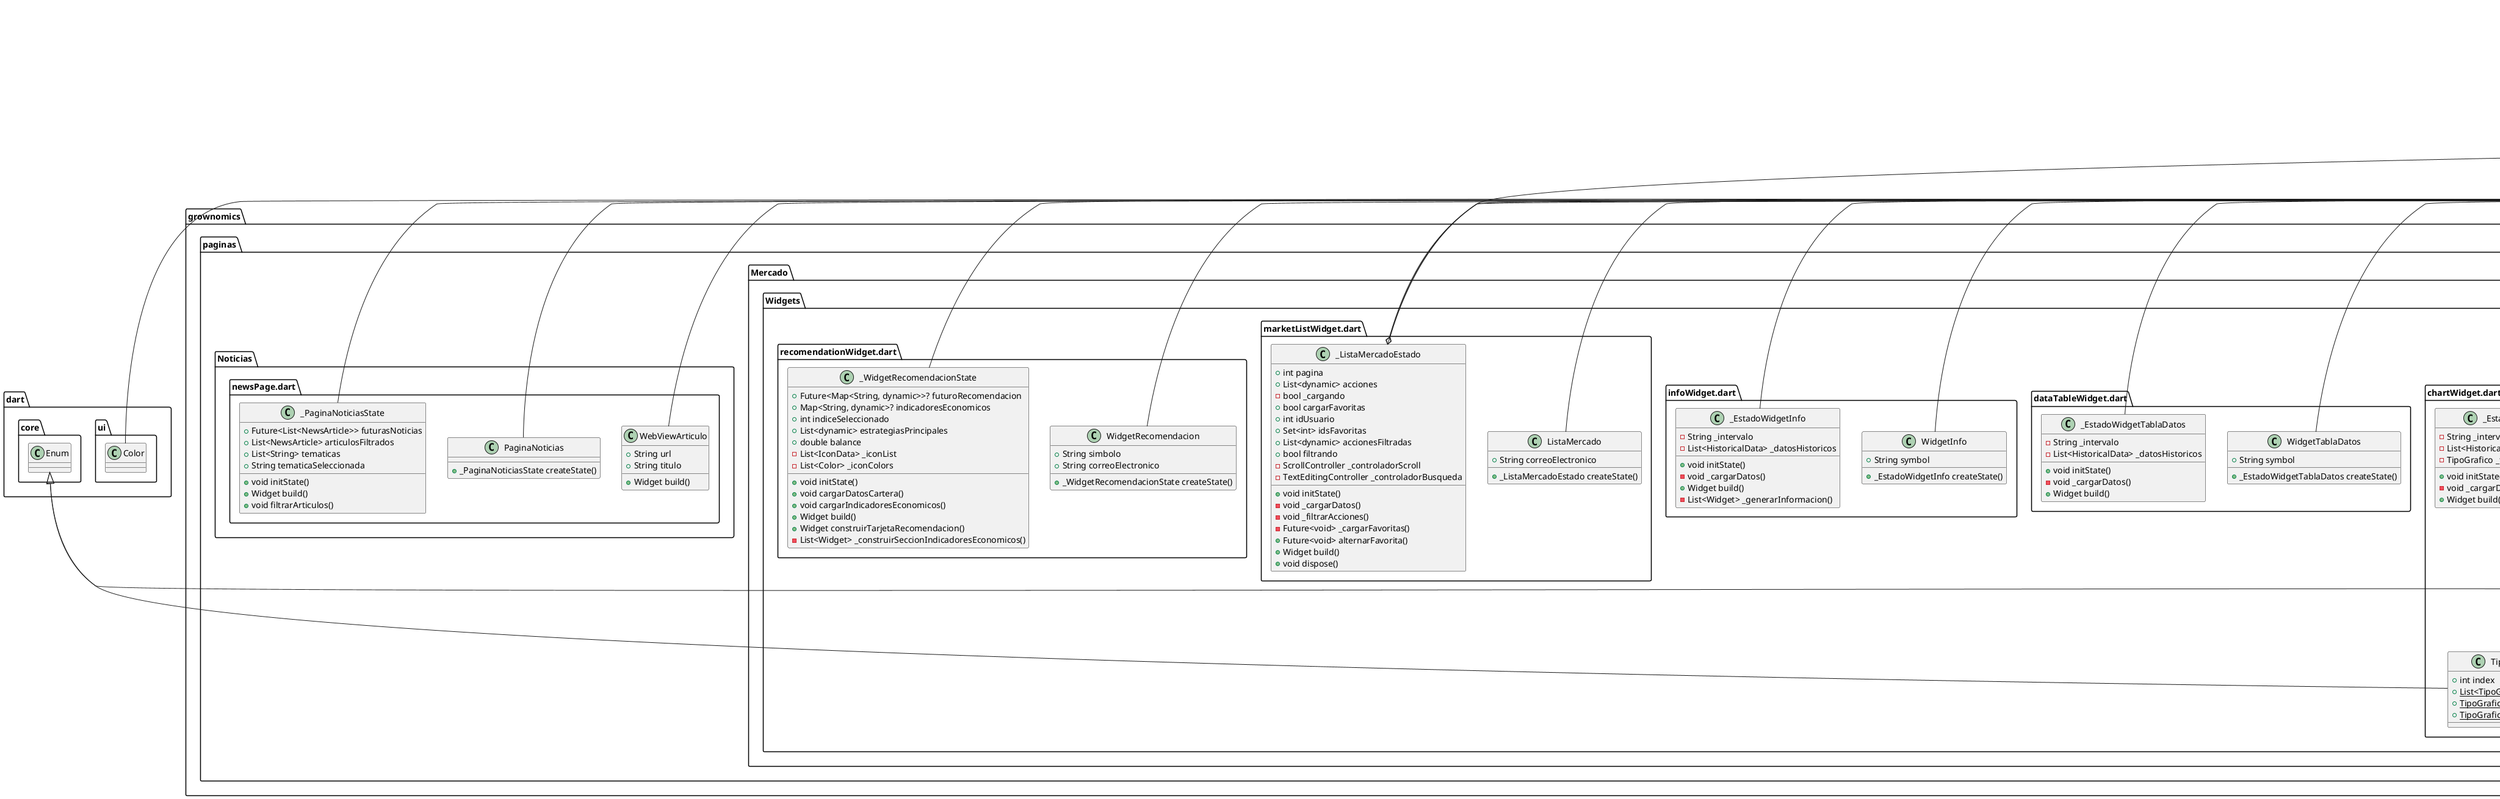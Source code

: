 @startuml
set namespaceSeparator ::

class "grownomics::loadingPage.dart::PaginaCarga" {
  +_PaginaCargaState createState()
}

"flutter::src::widgets::framework.dart::StatefulWidget" <|-- "grownomics::loadingPage.dart::PaginaCarga"

class "grownomics::loadingPage.dart::_PaginaCargaState" {
  +void initState()
  +void inicializar()
  +Widget build()
}

"flutter::src::widgets::framework.dart::State" <|-- "grownomics::loadingPage.dart::_PaginaCargaState"

class "grownomics::logins::loginPage.dart::PaginaInicioSesion" {
  +_PaginaInicioSesionState createState()
}

"flutter::src::widgets::framework.dart::StatefulWidget" <|-- "grownomics::logins::loginPage.dart::PaginaInicioSesion"

class "grownomics::logins::loginPage.dart::_PaginaInicioSesionState" {
  -TextEditingController _controladorCorreo
  -TextEditingController _controladorContrasena
  -bool _estaRecordado
  +Widget build()
}

"grownomics::logins::loginPage.dart::_PaginaInicioSesionState" o-- "flutter::src::widgets::editable_text.dart::TextEditingController"
"flutter::src::widgets::framework.dart::State" <|-- "grownomics::logins::loginPage.dart::_PaginaInicioSesionState"

class "grownomics::logins::registerPage.dart::PaginaRegistro" {
  +_PaginaRegistroState createState()
}

"flutter::src::widgets::framework.dart::StatefulWidget" <|-- "grownomics::logins::registerPage.dart::PaginaRegistro"

class "grownomics::logins::registerPage.dart::_PaginaRegistroState" {
  -TextEditingController _controladorNombre
  -TextEditingController _controladorApellido
  -TextEditingController _controladorCorreo
  -TextEditingController _controladorContrasena
  +Widget build()
}

"grownomics::logins::registerPage.dart::_PaginaRegistroState" o-- "flutter::src::widgets::editable_text.dart::TextEditingController"
"flutter::src::widgets::framework.dart::State" <|-- "grownomics::logins::registerPage.dart::_PaginaRegistroState"

class "grownomics::logins::welcomePage.dart::PaginaBienvenida" {
  +_PaginaBienvenidaState createState()
}

"flutter::src::widgets::framework.dart::StatefulWidget" <|-- "grownomics::logins::welcomePage.dart::PaginaBienvenida"

class "grownomics::logins::welcomePage.dart::_PaginaBienvenidaState" {
  +Widget build()
}

"flutter::src::widgets::framework.dart::State" <|-- "grownomics::logins::welcomePage.dart::_PaginaBienvenidaState"

class "grownomics::main.dart::MyApp" {
  +Widget build()
}

"flutter::src::widgets::framework.dart::StatelessWidget" <|-- "grownomics::main.dart::MyApp"      

class "grownomics::modelos::HistoricalData.dart::HistoricalData" {
  +DateTime date
  +double open
  +double close
  +double high
  +double low
  +double volume
}

class "grownomics::modelos::newsArticle.dart::NewsArticle" {
  +String title
  +String description
  +String urlToImage
  +String articleUrl
}

class "grownomics::modelos::Operacion.dart::Operacion" {
  +String action
  +double amount
  +DateTime date
}

class "grownomics::paginas::Aprendizaje::learnDetailsPage.dart::PaginaDetallesAprendizaje" {      
  +String title
  +String description
  +Widget build()
}

"flutter::src::widgets::framework.dart::StatelessWidget" <|-- "grownomics::paginas::Aprendizaje::learnDetailsPage.dart::PaginaDetallesAprendizaje"

class "grownomics::paginas::Aprendizaje::learnPage.dart::PaginaAprendizaje" {
  +_PaginaAprendizajeState createState()
}

"flutter::src::widgets::framework.dart::StatefulWidget" <|-- "grownomics::paginas::Aprendizaje::learnPage.dart::PaginaAprendizaje"

class "grownomics::paginas::Aprendizaje::learnPage.dart::_PaginaAprendizajeState" {
  +List<String> tematicas
  +String? tematicaSeleccionada
  +void initState()
  +Widget build()
  -List<Widget> _buildArticulosList()
}

"flutter::src::widgets::framework.dart::State" <|-- "grownomics::paginas::Aprendizaje::learnPage.dart::_PaginaAprendizajeState"

class "grownomics::paginas::Cartera::portfolioPage.dart::PaginaCartera" {
  +String userEmail
  +_PaginaCarteraState createState()
}

"flutter::src::widgets::framework.dart::StatefulWidget" <|-- "grownomics::paginas::Cartera::portfolioPage.dart::PaginaCartera"

class "grownomics::paginas::Cartera::portfolioPage.dart::_PaginaCarteraState" {
  +double balance
  +double beneficio
  +int totalTransacciones
  +double totalDepositado
  +double totalRetirado
  +List<String> transactions
  +void initState()
  +void cargarDatosCartera()
  +Widget build()
}

"flutter::src::widgets::framework.dart::State" <|-- "grownomics::paginas::Cartera::portfolioPage.dart::_PaginaCarteraState"

class "grownomics::paginas::Cartera::transactionsPage.dart::PaginaTransaccion" {
  +String userEmail
  +_PaginaTransaccionState createState()
}

"flutter::src::widgets::framework.dart::StatefulWidget" <|-- "grownomics::paginas::Cartera::transactionsPage.dart::PaginaTransaccion"

class "grownomics::paginas::Cartera::transactionsPage.dart::_PaginaTransaccionState" {
  -Future<List<dynamic>> _transaccionesFuturas
  +void initState()
  +Widget build()
}

"flutter::src::widgets::framework.dart::State" <|-- "grownomics::paginas::Cartera::transactionsPage.dart::_PaginaTransaccionState"

class "grownomics::paginas::Cartera::widgets::balanceHistoryWidget.dart::HistorialWidget" {       
  +String userEmail
  +_HistorialWidgetState createState()
}

"flutter::src::widgets::framework.dart::StatefulWidget" <|-- "grownomics::paginas::Cartera::widgets::balanceHistoryWidget.dart::HistorialWidget"

class "grownomics::paginas::Cartera::widgets::balanceHistoryWidget.dart::_HistorialWidgetState" { 
  -String _interval
  +void initState()
  +Widget build()
  -Widget _buildChart()
}

"flutter::src::widgets::framework.dart::State" <|-- "grownomics::paginas::Cartera::widgets::balanceHistoryWidget.dart::_HistorialWidgetState"

class "grownomics::paginas::Cartera::widgets::profileCardWidget.dart::DatosPerfilCard" {
  +double balance
  +double beneficio
  +double totalDepositado
  +double totalRetirado
  +int totalTransacciones
  +String userEmail
  +Function onReload
  +_DatosPerfilCardState createState()
}

"flutter::src::widgets::framework.dart::StatefulWidget" <|-- "grownomics::paginas::Cartera::widgets::profileCardWidget.dart::DatosPerfilCard"

class "grownomics::paginas::Cartera::widgets::profileCardWidget.dart::_DatosPerfilCardState" {    
  -void _mostrarDialogoOperacion()
  +Widget build()
}

"flutter::src::widgets::framework.dart::State" <|-- "grownomics::paginas::Cartera::widgets::profileCardWidget.dart::_DatosPerfilCardState"

class "grownomics::paginas::Cartera::widgets::profileCardWidget.dart::InfoRow" {
  +String title
  +String value
  +Widget build()
}

"flutter::src::widgets::framework.dart::StatelessWidget" <|-- "grownomics::paginas::Cartera::widgets::profileCardWidget.dart::InfoRow"

class "grownomics::paginas::Cartera::widgets::transactionListWidget.dart::ListaTransaccionWidget" {
  +String userEmail
  +_ListaTransaccionWidgetState createState()
}

"flutter::src::widgets::framework.dart::StatefulWidget" <|-- "grownomics::paginas::Cartera::widgets::transactionListWidget.dart::ListaTransaccionWidget"

class "grownomics::paginas::Cartera::widgets::transactionListWidget.dart::_ListaTransaccionWidgetState" {
  -Future<List<dynamic>> _transaccionesFuturas
  +void initState()
  +Widget build()
}

"flutter::src::widgets::framework.dart::State" <|-- "grownomics::paginas::Cartera::widgets::transactionListWidget.dart::_ListaTransaccionWidgetState"

class "grownomics::paginas::Configuracion::configPage.dart::PaginaConfiguracion" {
  +String userEmail
  +String nombre
  +String apellido
  +_PaginaConfiguracionState createState()
}

"flutter::src::widgets::framework.dart::StatefulWidget" <|-- "grownomics::paginas::Configuracion::configPage.dart::PaginaConfiguracion"

class "grownomics::paginas::Configuracion::configPage.dart::_PaginaConfiguracionState" {
  -bool _notificacionesActivadas
  -bool _modoOscuroActivado
  +Widget build()
}

"flutter::src::widgets::framework.dart::State" <|-- "grownomics::paginas::Configuracion::configPage.dart::_PaginaConfiguracionState"

class "grownomics::paginas::Home::homePage.dart::PaginaInicio" {
  +String userEmail
  +_PaginaInicioState createState()
}

"flutter::src::widgets::framework.dart::StatefulWidget" <|-- "grownomics::paginas::Home::homePage.dart::PaginaInicio"

class "grownomics::paginas::Home::homePage.dart::_PaginaInicioState" {
  +Widget build()
}

"flutter::src::widgets::framework.dart::State" <|-- "grownomics::paginas::Home::homePage.dart::_PaginaInicioState"

class "grownomics::paginas::Home::Widgets::balanceWidget.dart::BalanceCard" {
  +String userEmail
  +_BalanceCardState createState()
}

"flutter::src::widgets::framework.dart::StatefulWidget" <|-- "grownomics::paginas::Home::Widgets::balanceWidget.dart::BalanceCard"

class "grownomics::paginas::Home::Widgets::balanceWidget.dart::_BalanceCardState" {
  +double balance
  +int totalTransacciones
  +double totalDepositado
  +double totalRetirado
  +void initState()
  +void cargarDatosCartera()
  +Widget build()
}

"flutter::src::widgets::framework.dart::State" <|-- "grownomics::paginas::Home::Widgets::balanceWidget.dart::_BalanceCardState"

class "grownomics::paginas::Home::Widgets::statsWidget.dart::StatsGrid" {
  +_StatsGridState createState()
}

"flutter::src::widgets::framework.dart::StatefulWidget" <|-- "grownomics::paginas::Home::Widgets::statsWidget.dart::StatsGrid"

class "grownomics::paginas::Home::Widgets::statsWidget.dart::_StatsGridState" {
  +Widget build()
}

"flutter::src::widgets::framework.dart::State" <|-- "grownomics::paginas::Home::Widgets::statsWidget.dart::_StatsGridState"

class "grownomics::paginas::Home::Widgets::statsWidget.dart::StatCard" {
  +String title
  +String amount
  +IconData iconData
  +Color color
  +Widget build()
}

"grownomics::paginas::Home::Widgets::statsWidget.dart::StatCard" o-- "flutter::src::widgets::icon_data.dart::IconData"
"grownomics::paginas::Home::Widgets::statsWidget.dart::StatCard" o-- "dart::ui::Color"
"flutter::src::widgets::framework.dart::StatelessWidget" <|-- "grownomics::paginas::Home::Widgets::statsWidget.dart::StatCard"

class "grownomics::paginas::Home::Widgets::transactionWidget.dart::TransaccionesCard" {
  +Widget build()
}

"flutter::src::widgets::framework.dart::StatelessWidget" <|-- "grownomics::paginas::Home::Widgets::transactionWidget.dart::TransaccionesCard"

class "grownomics::paginas::inicio.dart::PantallaInicio" {
  +_PantallaInicioState createState()
}

"flutter::src::widgets::framework.dart::StatefulWidget" <|-- "grownomics::paginas::inicio.dart::PantallaInicio"

class "grownomics::paginas::inicio.dart::_PantallaInicioState" {
  -int _indiceSeleccionado
  +String correoElectronico
  +String nombre
  +String apellido
  -void _alItemTocar()
  +void initState()
  -Future<void> _cargarUsuario()
  +Widget build()
}

"flutter::src::widgets::framework.dart::State" <|-- "grownomics::paginas::inicio.dart::_PantallaInicioState"

class "grownomics::paginas::Mercado::marketPage.dart::PaginaMercado" {
  +String userEmail
  +_PaginaMercadoState createState()
}

"flutter::src::widgets::framework.dart::StatefulWidget" <|-- "grownomics::paginas::Mercado::marketPage.dart::PaginaMercado"

class "grownomics::paginas::Mercado::marketPage.dart::_PaginaMercadoState" {
  +Widget build()
}

"flutter::src::widgets::framework.dart::State" <|-- "grownomics::paginas::Mercado::marketPage.dart::_PaginaMercadoState"

class "grownomics::paginas::Mercado::stockPage.dart::DetallesAccion" {
  +String symbol
  +String correoElectronico
  +_DetallesAccionEstado createState()
}

"flutter::src::widgets::framework.dart::StatefulWidget" <|-- "grownomics::paginas::Mercado::stockPage.dart::DetallesAccion"

class "grownomics::paginas::Mercado::stockPage.dart::_DetallesAccionEstado" {
  -String _intervalo
  -List<HistoricalData> _datosHistoricos
  -ModoVisualizacion _modoVisualizacion
  +void initState()
  -void _cargarDatos()
  -void _alternarModoVisualizacion()
  +Widget build()
  -void _mostrarDialogoTransaccion()
}

"grownomics::paginas::Mercado::stockPage.dart::_DetallesAccionEstado" o-- "grownomics::paginas::Mercado::stockPage.dart::ModoVisualizacion"
"flutter::src::widgets::framework.dart::State" <|-- "grownomics::paginas::Mercado::stockPage.dart::_DetallesAccionEstado"

class "grownomics::paginas::Mercado::stockPage.dart::ModoVisualizacion" {
  +int index
  {static} +List<ModoVisualizacion> values
  {static} +ModoVisualizacion Grafica
  {static} +ModoVisualizacion TablaDatos
}

"grownomics::paginas::Mercado::stockPage.dart::ModoVisualizacion" o-- "grownomics::paginas::Mercado::stockPage.dart::ModoVisualizacion"
"dart::core::Enum" <|-- "grownomics::paginas::Mercado::stockPage.dart::ModoVisualizacion"

class "grownomics::paginas::Mercado::Widgets::chartWidget.dart::WidgetGrafico" {
  +String symbol
  +_EstadoWidgetGrafico createState()
}

"flutter::src::widgets::framework.dart::StatefulWidget" <|-- "grownomics::paginas::Mercado::Widgets::chartWidget.dart::WidgetGrafico"

class "grownomics::paginas::Mercado::Widgets::chartWidget.dart::_EstadoWidgetGrafico" {
  -String _intervalo
  -List<HistoricalData> _datosHistoricos
  -TipoGrafico _tipoGrafico
  +void initState()
  -void _cargarDatos()
  +Widget build()
}

"grownomics::paginas::Mercado::Widgets::chartWidget.dart::_EstadoWidgetGrafico" o-- "grownomics::paginas::Mercado::Widgets::chartWidget.dart::TipoGrafico"
"flutter::src::widgets::framework.dart::State" <|-- "grownomics::paginas::Mercado::Widgets::chartWidget.dart::_EstadoWidgetGrafico"

class "grownomics::paginas::Mercado::Widgets::chartWidget.dart::TipoGrafico" {
  +int index
  {static} +List<TipoGrafico> values
  {static} +TipoGrafico linea
  {static} +TipoGrafico vela
}

"grownomics::paginas::Mercado::Widgets::chartWidget.dart::TipoGrafico" o-- "grownomics::paginas::Mercado::Widgets::chartWidget.dart::TipoGrafico"
"dart::core::Enum" <|-- "grownomics::paginas::Mercado::Widgets::chartWidget.dart::TipoGrafico"    

class "grownomics::paginas::Mercado::Widgets::dataTableWidget.dart::WidgetTablaDatos" {
  +String symbol
  +_EstadoWidgetTablaDatos createState()
}

"flutter::src::widgets::framework.dart::StatefulWidget" <|-- "grownomics::paginas::Mercado::Widgets::dataTableWidget.dart::WidgetTablaDatos"

class "grownomics::paginas::Mercado::Widgets::dataTableWidget.dart::_EstadoWidgetTablaDatos" {    
  -String _intervalo
  -List<HistoricalData> _datosHistoricos
  +void initState()
  -void _cargarDatos()
  +Widget build()
}

"flutter::src::widgets::framework.dart::State" <|-- "grownomics::paginas::Mercado::Widgets::dataTableWidget.dart::_EstadoWidgetTablaDatos"

class "grownomics::paginas::Mercado::Widgets::infoWidget.dart::WidgetInfo" {
  +String symbol
  +_EstadoWidgetInfo createState()
}

"flutter::src::widgets::framework.dart::StatefulWidget" <|-- "grownomics::paginas::Mercado::Widgets::infoWidget.dart::WidgetInfo"

class "grownomics::paginas::Mercado::Widgets::infoWidget.dart::_EstadoWidgetInfo" {
  -String _intervalo
  -List<HistoricalData> _datosHistoricos
  +void initState()
  -void _cargarDatos()
  +Widget build()
  -List<Widget> _generarInformacion()
}

"flutter::src::widgets::framework.dart::State" <|-- "grownomics::paginas::Mercado::Widgets::infoWidget.dart::_EstadoWidgetInfo"

class "grownomics::paginas::Mercado::Widgets::marketListWidget.dart::ListaMercado" {
  +String correoElectronico
  +_ListaMercadoEstado createState()
}

"flutter::src::widgets::framework.dart::StatefulWidget" <|-- "grownomics::paginas::Mercado::Widgets::marketListWidget.dart::ListaMercado"

class "grownomics::paginas::Mercado::Widgets::marketListWidget.dart::_ListaMercadoEstado" {       
  +int pagina
  +List<dynamic> acciones
  -bool _cargando
  +bool cargarFavoritas
  +int idUsuario
  +Set<int> idsFavoritas
  +List<dynamic> accionesFiltradas
  +bool filtrando
  -ScrollController _controladorScroll
  -TextEditingController _controladorBusqueda
  +void initState()
  -void _cargarDatos()
  -void _filtrarAcciones()
  -Future<void> _cargarFavoritas()
  +Future<void> alternarFavorita()
  +Widget build()
  +void dispose()
}

"grownomics::paginas::Mercado::Widgets::marketListWidget.dart::_ListaMercadoEstado" o-- "flutter::src::widgets::scroll_controller.dart::ScrollController"
"grownomics::paginas::Mercado::Widgets::marketListWidget.dart::_ListaMercadoEstado" o-- "flutter::src::widgets::editable_text.dart::TextEditingController"
"flutter::src::widgets::framework.dart::State" <|-- "grownomics::paginas::Mercado::Widgets::marketListWidget.dart::_ListaMercadoEstado"

class "grownomics::paginas::Mercado::Widgets::recomendationWidget.dart::WidgetRecomendacion" {    
  +String simbolo
  +String correoElectronico
  +_WidgetRecomendacionState createState()
}

"flutter::src::widgets::framework.dart::StatefulWidget" <|-- "grownomics::paginas::Mercado::Widgets::recomendationWidget.dart::WidgetRecomendacion"

class "grownomics::paginas::Mercado::Widgets::recomendationWidget.dart::_WidgetRecomendacionState" {
  +Future<Map<String, dynamic>>? futuroRecomendacion
  +Map<String, dynamic>? indicadoresEconomicos
  +int indiceSeleccionado
  +List<dynamic> estrategiasPrincipales
  +double balance
  -List<IconData> _iconList
  -List<Color> _iconColors
  +void initState()
  +void cargarDatosCartera()
  +void cargarIndicadoresEconomicos()
  +Widget build()
  +Widget construirTarjetaRecomendacion()
  -List<Widget> _construirSeccionIndicadoresEconomicos()
}

"flutter::src::widgets::framework.dart::State" <|-- "grownomics::paginas::Mercado::Widgets::recomendationWidget.dart::_WidgetRecomendacionState"

class "grownomics::paginas::Noticias::newsPage.dart::PaginaNoticias" {
  +_PaginaNoticiasState createState()
}

"flutter::src::widgets::framework.dart::StatefulWidget" <|-- "grownomics::paginas::Noticias::newsPage.dart::PaginaNoticias"

class "grownomics::paginas::Noticias::newsPage.dart::_PaginaNoticiasState" {
  +Future<List<NewsArticle>> futurasNoticias
  +List<NewsArticle> articulosFiltrados
  +List<String> tematicas
  +String tematicaSeleccionada
  +void initState()
  +Widget build()
  +void filtrarArticulos()
}

"flutter::src::widgets::framework.dart::State" <|-- "grownomics::paginas::Noticias::newsPage.dart::_PaginaNoticiasState"

class "grownomics::paginas::Noticias::newsPage.dart::WebViewArticulo" {
  +String url
  +String titulo
  +Widget build()
}

"flutter::src::widgets::framework.dart::StatelessWidget" <|-- "grownomics::paginas::Noticias::newsPage.dart::WebViewArticulo"

class "grownomics::widgets::menu_controller.dart::MenuScreen" {
  +ZoomDrawerController controller
  +dynamic Function(int) onItemTapped
  +_MenuScreenState createState()
}

"grownomics::widgets::menu_controller.dart::MenuScreen" o-- "flutter_zoom_drawer::src::drawer_controller.dart::ZoomDrawerController"
"grownomics::widgets::menu_controller.dart::MenuScreen" o-- "null::dynamic Function(int)"
"flutter::src::widgets::framework.dart::StatefulWidget" <|-- "grownomics::widgets::menu_controller.dart::MenuScreen"

class "grownomics::widgets::menu_controller.dart::_MenuScreenState" {
  +String userEmail
  +String nombre
  +String apellido
  +void initState()
  -Future<void> _loadUser()
  +Widget build()
  -Widget _buildMenuItem()
}

"flutter::src::widgets::framework.dart::State" <|-- "grownomics::widgets::menu_controller.dart::_MenuScreenState"

class "grownomics::widgets::mercado_resumen_widget.dart::MercadoResumenWidget" {
  +Widget build()
  +Future<Map<String, dynamic>> obtenerResumenMercado()
}

"flutter::src::widgets::framework.dart::StatelessWidget" <|-- "grownomics::widgets::mercado_resumen_widget.dart::MercadoResumenWidget"


@enduml